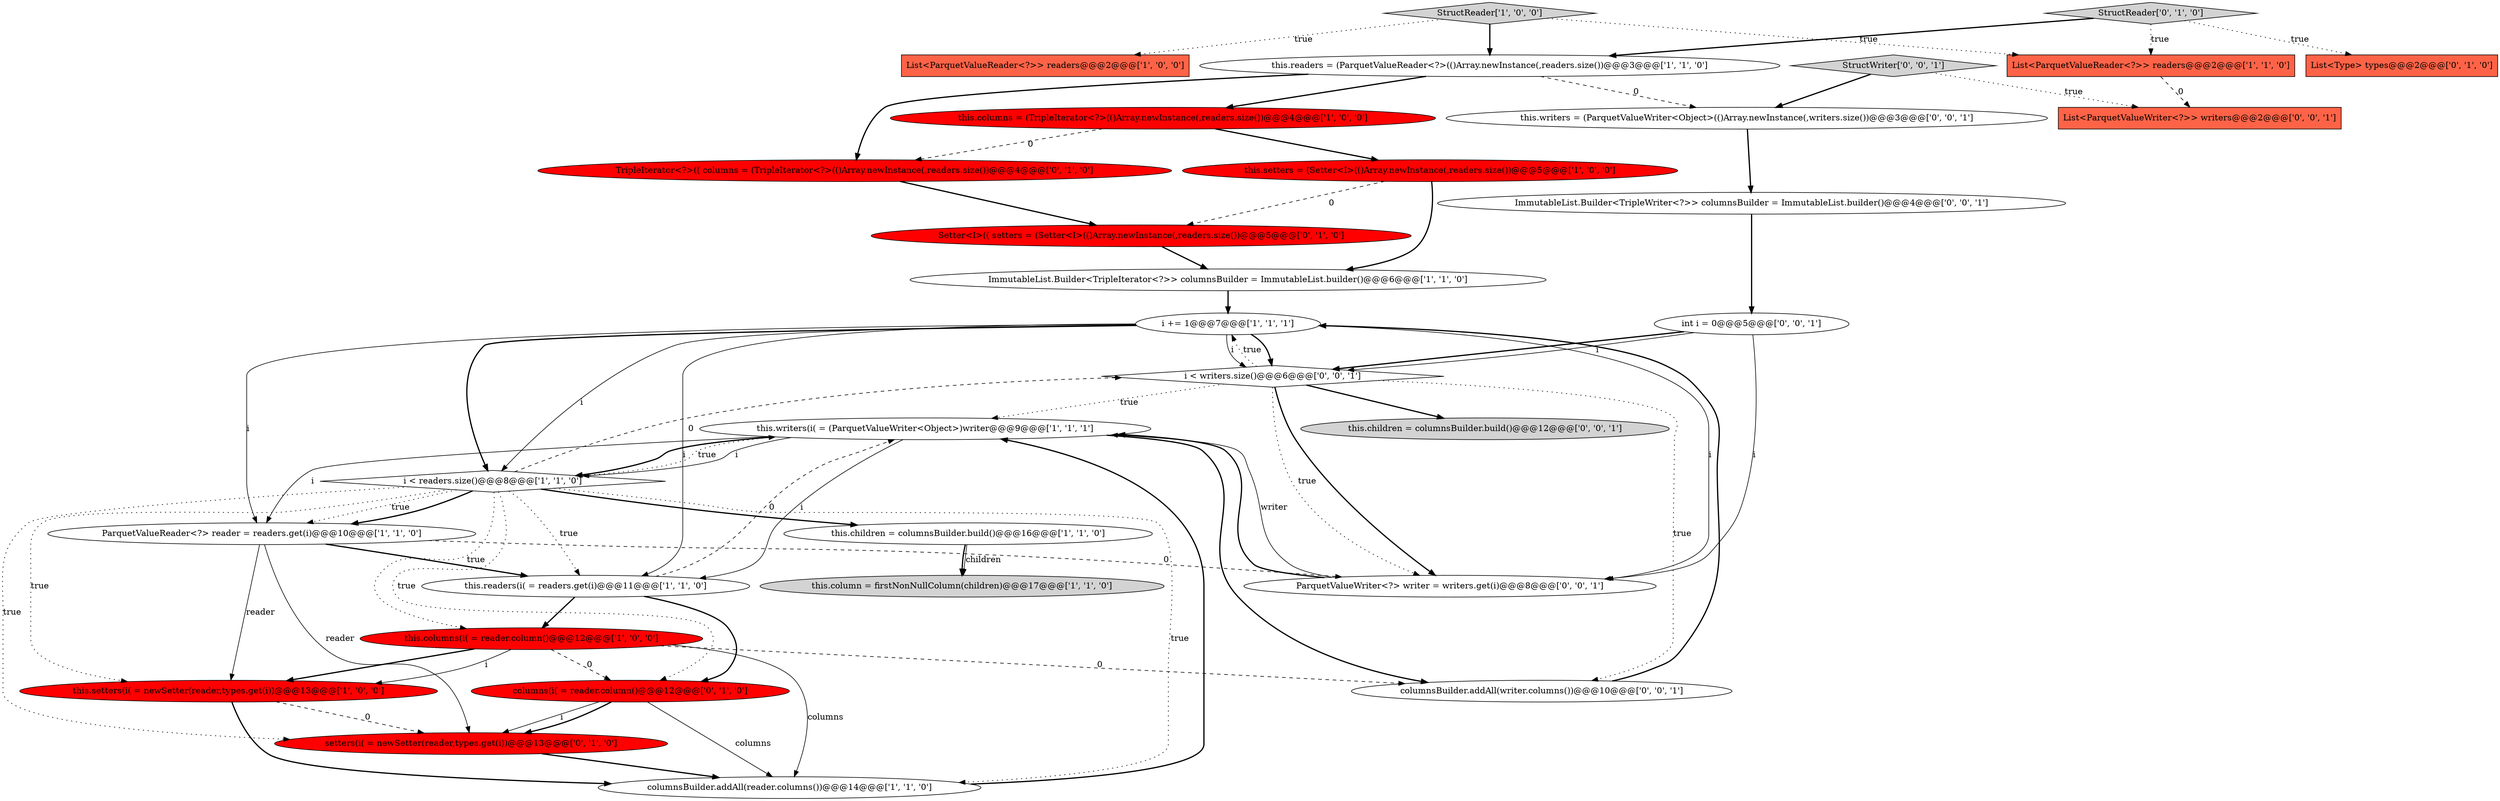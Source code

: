 digraph {
6 [style = filled, label = "this.columns = (TripleIterator<?>(()Array.newInstance(,readers.size())@@@4@@@['1', '0', '0']", fillcolor = red, shape = ellipse image = "AAA1AAABBB1BBB"];
29 [style = filled, label = "ImmutableList.Builder<TripleWriter<?>> columnsBuilder = ImmutableList.builder()@@@4@@@['0', '0', '1']", fillcolor = white, shape = ellipse image = "AAA0AAABBB3BBB"];
18 [style = filled, label = "Setter<I>(( setters = (Setter<I>(()Array.newInstance(,readers.size())@@@5@@@['0', '1', '0']", fillcolor = red, shape = ellipse image = "AAA1AAABBB2BBB"];
23 [style = filled, label = "this.writers = (ParquetValueWriter<Object>(()Array.newInstance(,writers.size())@@@3@@@['0', '0', '1']", fillcolor = white, shape = ellipse image = "AAA0AAABBB3BBB"];
24 [style = filled, label = "List<ParquetValueWriter<?>> writers@@@2@@@['0', '0', '1']", fillcolor = tomato, shape = box image = "AAA0AAABBB3BBB"];
8 [style = filled, label = "this.setters = (Setter<I>(()Array.newInstance(,readers.size())@@@5@@@['1', '0', '0']", fillcolor = red, shape = ellipse image = "AAA1AAABBB1BBB"];
21 [style = filled, label = "columns(i( = reader.column()@@@12@@@['0', '1', '0']", fillcolor = red, shape = ellipse image = "AAA1AAABBB2BBB"];
7 [style = filled, label = "this.children = columnsBuilder.build()@@@16@@@['1', '1', '0']", fillcolor = white, shape = ellipse image = "AAA0AAABBB1BBB"];
25 [style = filled, label = "i < writers.size()@@@6@@@['0', '0', '1']", fillcolor = white, shape = diamond image = "AAA0AAABBB3BBB"];
27 [style = filled, label = "StructWriter['0', '0', '1']", fillcolor = lightgray, shape = diamond image = "AAA0AAABBB3BBB"];
15 [style = filled, label = "ImmutableList.Builder<TripleIterator<?>> columnsBuilder = ImmutableList.builder()@@@6@@@['1', '1', '0']", fillcolor = white, shape = ellipse image = "AAA0AAABBB1BBB"];
3 [style = filled, label = "this.writers(i( = (ParquetValueWriter<Object>)writer@@@9@@@['1', '1', '1']", fillcolor = white, shape = ellipse image = "AAA0AAABBB1BBB"];
13 [style = filled, label = "this.setters(i( = newSetter(reader,types.get(i))@@@13@@@['1', '0', '0']", fillcolor = red, shape = ellipse image = "AAA1AAABBB1BBB"];
2 [style = filled, label = "this.readers = (ParquetValueReader<?>(()Array.newInstance(,readers.size())@@@3@@@['1', '1', '0']", fillcolor = white, shape = ellipse image = "AAA0AAABBB1BBB"];
19 [style = filled, label = "TripleIterator<?>(( columns = (TripleIterator<?>(()Array.newInstance(,readers.size())@@@4@@@['0', '1', '0']", fillcolor = red, shape = ellipse image = "AAA1AAABBB2BBB"];
12 [style = filled, label = "List<ParquetValueReader<?>> readers@@@2@@@['1', '1', '0']", fillcolor = tomato, shape = box image = "AAA0AAABBB1BBB"];
31 [style = filled, label = "columnsBuilder.addAll(writer.columns())@@@10@@@['0', '0', '1']", fillcolor = white, shape = ellipse image = "AAA0AAABBB3BBB"];
26 [style = filled, label = "ParquetValueWriter<?> writer = writers.get(i)@@@8@@@['0', '0', '1']", fillcolor = white, shape = ellipse image = "AAA0AAABBB3BBB"];
14 [style = filled, label = "i += 1@@@7@@@['1', '1', '1']", fillcolor = white, shape = ellipse image = "AAA0AAABBB1BBB"];
30 [style = filled, label = "int i = 0@@@5@@@['0', '0', '1']", fillcolor = white, shape = ellipse image = "AAA0AAABBB3BBB"];
9 [style = filled, label = "this.columns(i( = reader.column()@@@12@@@['1', '0', '0']", fillcolor = red, shape = ellipse image = "AAA1AAABBB1BBB"];
1 [style = filled, label = "List<ParquetValueReader<?>> readers@@@2@@@['1', '0', '0']", fillcolor = tomato, shape = box image = "AAA0AAABBB1BBB"];
4 [style = filled, label = "this.readers(i( = readers.get(i)@@@11@@@['1', '1', '0']", fillcolor = white, shape = ellipse image = "AAA0AAABBB1BBB"];
17 [style = filled, label = "List<Type> types@@@2@@@['0', '1', '0']", fillcolor = tomato, shape = box image = "AAA0AAABBB2BBB"];
16 [style = filled, label = "i < readers.size()@@@8@@@['1', '1', '0']", fillcolor = white, shape = diamond image = "AAA0AAABBB1BBB"];
20 [style = filled, label = "setters(i( = newSetter(reader,types.get(i))@@@13@@@['0', '1', '0']", fillcolor = red, shape = ellipse image = "AAA1AAABBB2BBB"];
0 [style = filled, label = "this.column = firstNonNullColumn(children)@@@17@@@['1', '1', '0']", fillcolor = lightgray, shape = ellipse image = "AAA0AAABBB1BBB"];
10 [style = filled, label = "columnsBuilder.addAll(reader.columns())@@@14@@@['1', '1', '0']", fillcolor = white, shape = ellipse image = "AAA0AAABBB1BBB"];
11 [style = filled, label = "StructReader['1', '0', '0']", fillcolor = lightgray, shape = diamond image = "AAA0AAABBB1BBB"];
28 [style = filled, label = "this.children = columnsBuilder.build()@@@12@@@['0', '0', '1']", fillcolor = lightgray, shape = ellipse image = "AAA0AAABBB3BBB"];
22 [style = filled, label = "StructReader['0', '1', '0']", fillcolor = lightgray, shape = diamond image = "AAA0AAABBB2BBB"];
5 [style = filled, label = "ParquetValueReader<?> reader = readers.get(i)@@@10@@@['1', '1', '0']", fillcolor = white, shape = ellipse image = "AAA0AAABBB1BBB"];
31->14 [style = bold, label=""];
14->16 [style = bold, label=""];
4->9 [style = bold, label=""];
13->10 [style = bold, label=""];
14->5 [style = solid, label="i"];
2->23 [style = dashed, label="0"];
19->18 [style = bold, label=""];
2->19 [style = bold, label=""];
25->28 [style = bold, label=""];
14->25 [style = bold, label=""];
8->15 [style = bold, label=""];
22->2 [style = bold, label=""];
3->16 [style = solid, label="i"];
15->14 [style = bold, label=""];
16->9 [style = dotted, label="true"];
29->30 [style = bold, label=""];
3->5 [style = solid, label="i"];
16->13 [style = dotted, label="true"];
5->26 [style = dashed, label="0"];
2->6 [style = bold, label=""];
3->31 [style = bold, label=""];
25->31 [style = dotted, label="true"];
26->3 [style = bold, label=""];
26->3 [style = solid, label="writer"];
11->1 [style = dotted, label="true"];
7->0 [style = solid, label="children"];
11->12 [style = dotted, label="true"];
13->20 [style = dashed, label="0"];
18->15 [style = bold, label=""];
16->7 [style = bold, label=""];
30->26 [style = solid, label="i"];
4->21 [style = bold, label=""];
21->20 [style = solid, label="i"];
10->3 [style = bold, label=""];
30->25 [style = bold, label=""];
21->10 [style = solid, label="columns"];
7->0 [style = bold, label=""];
14->25 [style = solid, label="i"];
16->20 [style = dotted, label="true"];
25->14 [style = dotted, label="true"];
27->24 [style = dotted, label="true"];
3->16 [style = bold, label=""];
16->4 [style = dotted, label="true"];
16->3 [style = dotted, label="true"];
16->10 [style = dotted, label="true"];
11->2 [style = bold, label=""];
22->12 [style = dotted, label="true"];
3->4 [style = solid, label="i"];
20->10 [style = bold, label=""];
14->16 [style = solid, label="i"];
30->25 [style = solid, label="i"];
23->29 [style = bold, label=""];
9->13 [style = solid, label="i"];
21->20 [style = bold, label=""];
9->31 [style = dashed, label="0"];
9->21 [style = dashed, label="0"];
5->13 [style = solid, label="reader"];
12->24 [style = dashed, label="0"];
5->4 [style = bold, label=""];
6->8 [style = bold, label=""];
25->26 [style = bold, label=""];
16->5 [style = dotted, label="true"];
6->19 [style = dashed, label="0"];
4->3 [style = dashed, label="0"];
16->5 [style = bold, label=""];
25->3 [style = dotted, label="true"];
16->21 [style = dotted, label="true"];
8->18 [style = dashed, label="0"];
22->17 [style = dotted, label="true"];
27->23 [style = bold, label=""];
14->4 [style = solid, label="i"];
25->26 [style = dotted, label="true"];
16->25 [style = dashed, label="0"];
14->26 [style = solid, label="i"];
5->20 [style = solid, label="reader"];
9->13 [style = bold, label=""];
9->10 [style = solid, label="columns"];
}
